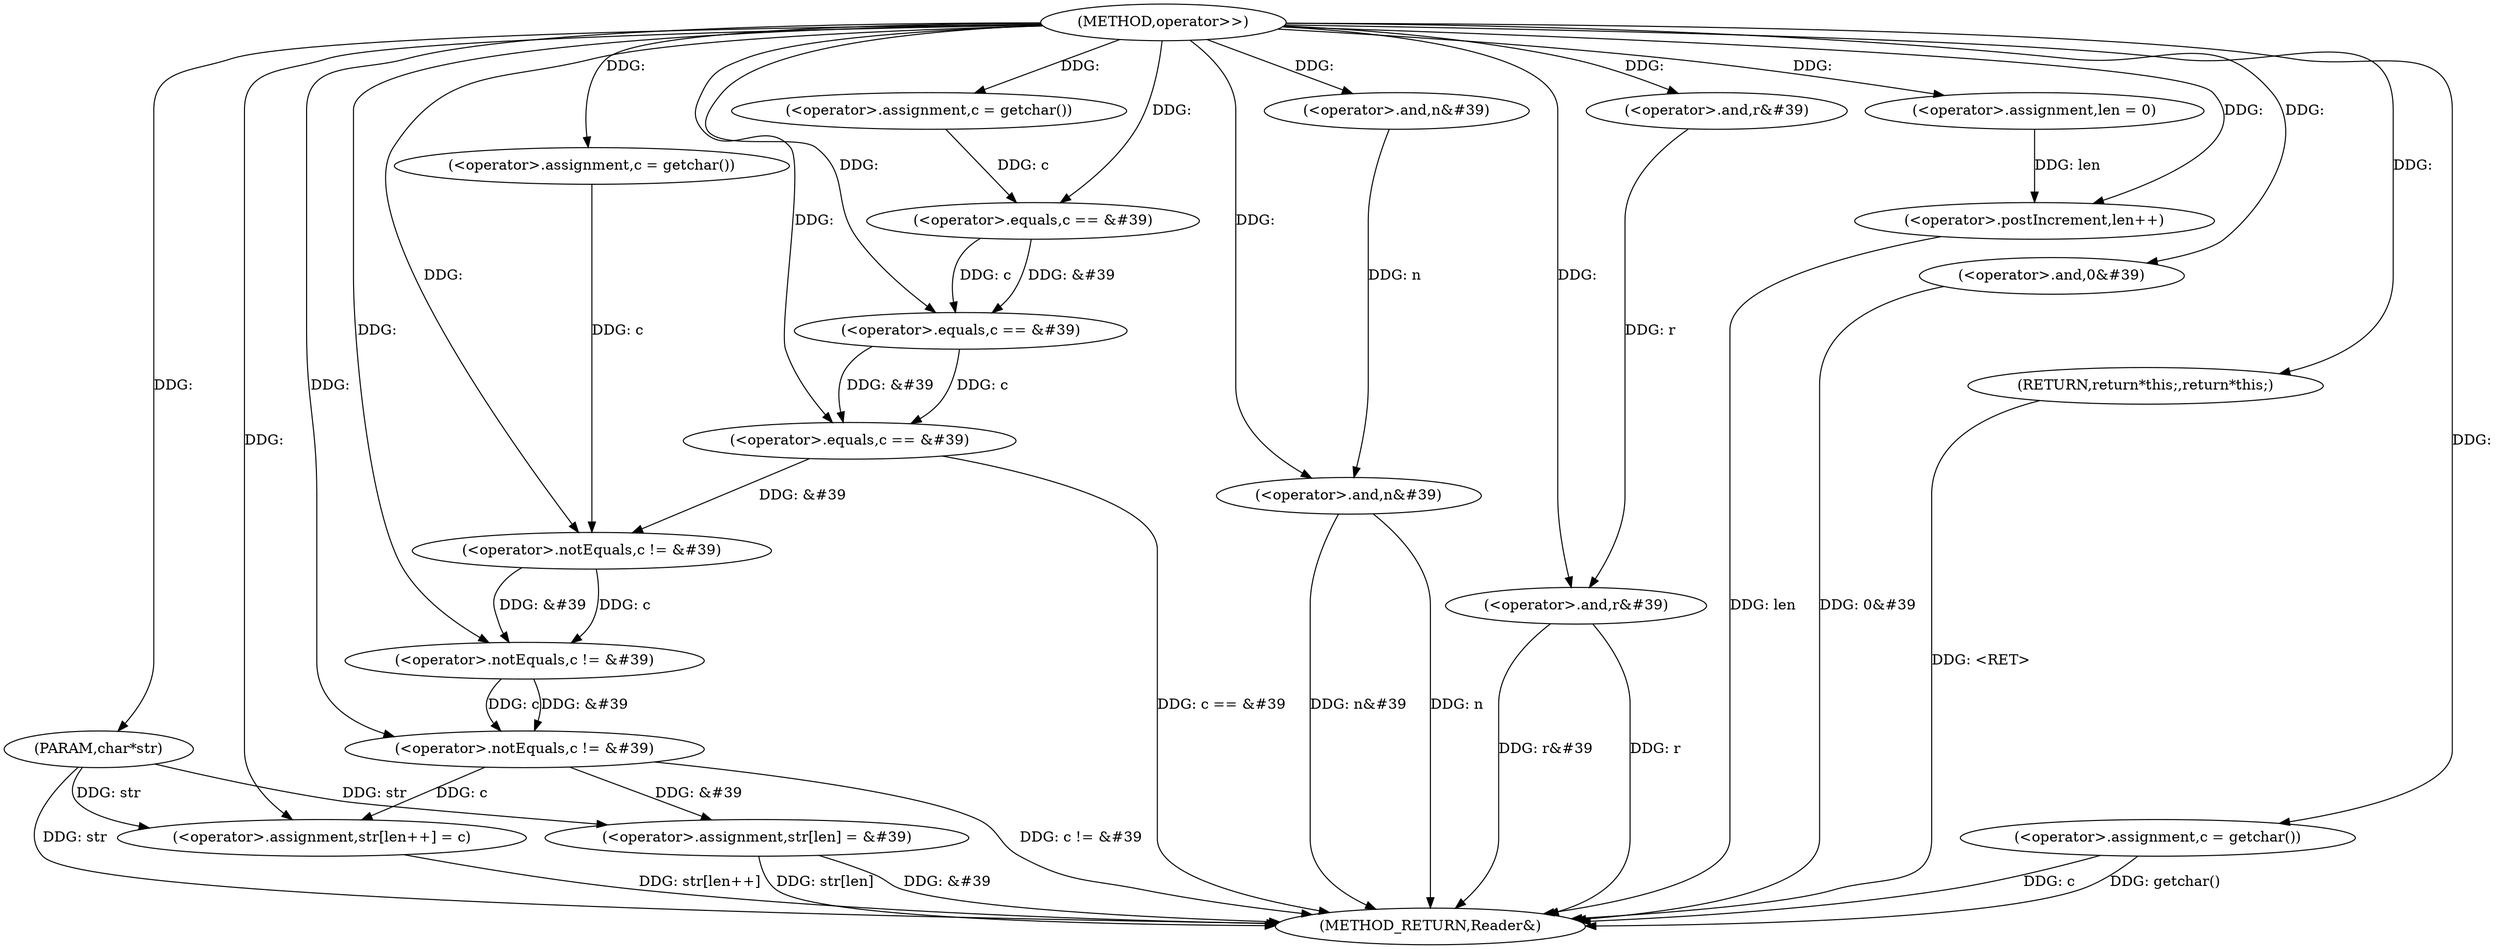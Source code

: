 digraph "operator>>" {  
"1000684" [label = "(METHOD,operator>>)" ]
"1000760" [label = "(METHOD_RETURN,Reader&)" ]
"1000685" [label = "(PARAM,char*str)" ]
"1000688" [label = "(<operator>.assignment,len = 0)" ]
"1000692" [label = "(<operator>.assignment,c = getchar())" ]
"1000695" [label = "(<operator>.equals,c == &#39)" ]
"1000699" [label = "(<operator>.and,n&#39)" ]
"1000702" [label = "(<operator>.equals,c == &#39)" ]
"1000708" [label = "(<operator>.equals,c == &#39)" ]
"1000712" [label = "(<operator>.and,r&#39)" ]
"1000715" [label = "(<operator>.assignment,c = getchar())" ]
"1000718" [label = "(<operator>.notEquals,c != &#39)" ]
"1000722" [label = "(<operator>.and,n&#39)" ]
"1000725" [label = "(<operator>.notEquals,c != &#39)" ]
"1000731" [label = "(<operator>.notEquals,c != &#39)" ]
"1000735" [label = "(<operator>.and,r&#39)" ]
"1000748" [label = "(<operator>.assignment,str[len] = &#39)" ]
"1000754" [label = "(<operator>.and,0&#39)" ]
"1000757" [label = "(RETURN,return*this;,return*this;)" ]
"1000739" [label = "(<operator>.assignment,str[len++] = c)" ]
"1000745" [label = "(<operator>.assignment,c = getchar())" ]
"1000742" [label = "(<operator>.postIncrement,len++)" ]
  "1000685" -> "1000760"  [ label = "DDG: str"] 
  "1000708" -> "1000760"  [ label = "DDG: c == &#39"] 
  "1000722" -> "1000760"  [ label = "DDG: n"] 
  "1000722" -> "1000760"  [ label = "DDG: n&#39"] 
  "1000731" -> "1000760"  [ label = "DDG: c != &#39"] 
  "1000735" -> "1000760"  [ label = "DDG: r"] 
  "1000735" -> "1000760"  [ label = "DDG: r&#39"] 
  "1000742" -> "1000760"  [ label = "DDG: len"] 
  "1000739" -> "1000760"  [ label = "DDG: str[len++]"] 
  "1000745" -> "1000760"  [ label = "DDG: c"] 
  "1000745" -> "1000760"  [ label = "DDG: getchar()"] 
  "1000748" -> "1000760"  [ label = "DDG: str[len]"] 
  "1000748" -> "1000760"  [ label = "DDG: &#39"] 
  "1000754" -> "1000760"  [ label = "DDG: 0&#39"] 
  "1000757" -> "1000760"  [ label = "DDG: <RET>"] 
  "1000684" -> "1000685"  [ label = "DDG: "] 
  "1000684" -> "1000688"  [ label = "DDG: "] 
  "1000684" -> "1000692"  [ label = "DDG: "] 
  "1000684" -> "1000715"  [ label = "DDG: "] 
  "1000731" -> "1000748"  [ label = "DDG: &#39"] 
  "1000684" -> "1000757"  [ label = "DDG: "] 
  "1000692" -> "1000695"  [ label = "DDG: c"] 
  "1000684" -> "1000695"  [ label = "DDG: "] 
  "1000684" -> "1000699"  [ label = "DDG: "] 
  "1000695" -> "1000702"  [ label = "DDG: c"] 
  "1000684" -> "1000702"  [ label = "DDG: "] 
  "1000695" -> "1000702"  [ label = "DDG: &#39"] 
  "1000702" -> "1000708"  [ label = "DDG: c"] 
  "1000684" -> "1000708"  [ label = "DDG: "] 
  "1000702" -> "1000708"  [ label = "DDG: &#39"] 
  "1000684" -> "1000712"  [ label = "DDG: "] 
  "1000715" -> "1000718"  [ label = "DDG: c"] 
  "1000684" -> "1000718"  [ label = "DDG: "] 
  "1000708" -> "1000718"  [ label = "DDG: &#39"] 
  "1000699" -> "1000722"  [ label = "DDG: n"] 
  "1000684" -> "1000722"  [ label = "DDG: "] 
  "1000718" -> "1000725"  [ label = "DDG: c"] 
  "1000684" -> "1000725"  [ label = "DDG: "] 
  "1000718" -> "1000725"  [ label = "DDG: &#39"] 
  "1000725" -> "1000731"  [ label = "DDG: c"] 
  "1000684" -> "1000731"  [ label = "DDG: "] 
  "1000725" -> "1000731"  [ label = "DDG: &#39"] 
  "1000712" -> "1000735"  [ label = "DDG: r"] 
  "1000684" -> "1000735"  [ label = "DDG: "] 
  "1000731" -> "1000739"  [ label = "DDG: c"] 
  "1000684" -> "1000739"  [ label = "DDG: "] 
  "1000684" -> "1000745"  [ label = "DDG: "] 
  "1000685" -> "1000748"  [ label = "DDG: str"] 
  "1000684" -> "1000754"  [ label = "DDG: "] 
  "1000685" -> "1000739"  [ label = "DDG: str"] 
  "1000688" -> "1000742"  [ label = "DDG: len"] 
  "1000684" -> "1000742"  [ label = "DDG: "] 
}

